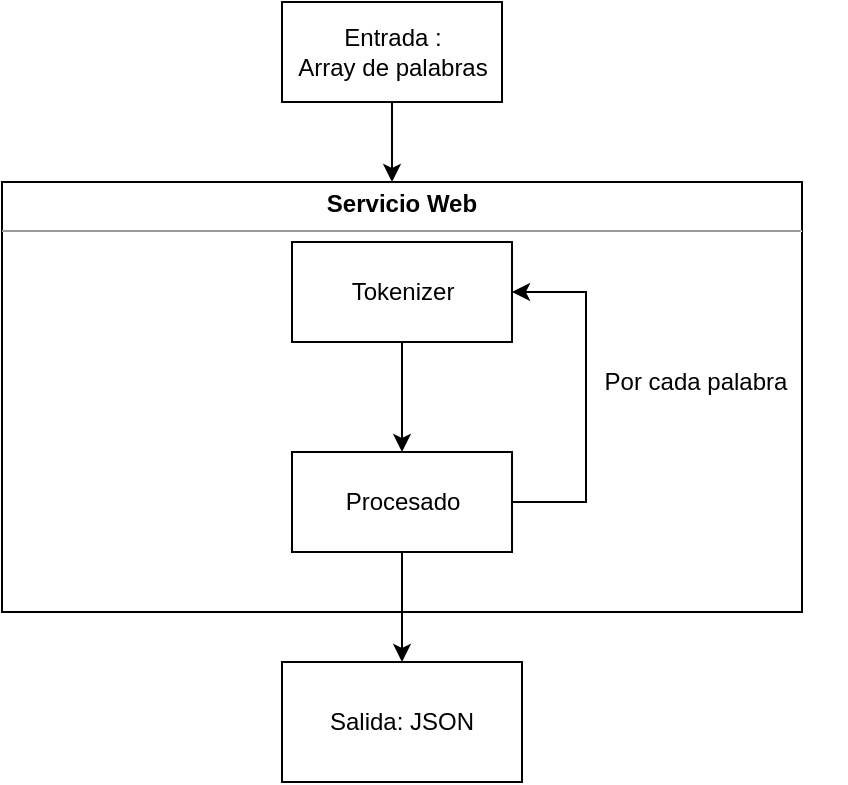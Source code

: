 <mxfile version="10.6.8" type="device"><diagram id="Gjy5n1JMEfsgpbk9Ix3n" name="Page-1"><mxGraphModel dx="1394" dy="747" grid="1" gridSize="10" guides="1" tooltips="1" connect="1" arrows="1" fold="1" page="1" pageScale="1" pageWidth="827" pageHeight="1169" math="0" shadow="0"><root><mxCell id="0"/><mxCell id="1" parent="0"/><mxCell id="ANj0clRYnpzAcMXGGtSe-2" style="edgeStyle=orthogonalEdgeStyle;rounded=0;orthogonalLoop=1;jettySize=auto;html=1;" parent="1" source="RJMMcDYganIZJ4E8drSN-1" edge="1"><mxGeometry relative="1" as="geometry"><mxPoint x="383" y="160" as="targetPoint"/></mxGeometry></mxCell><mxCell id="RJMMcDYganIZJ4E8drSN-1" value="Entrada :&lt;br&gt;Array de palabras&lt;br&gt;" style="html=1;" parent="1" vertex="1"><mxGeometry x="328" y="70" width="110" height="50" as="geometry"/></mxCell><mxCell id="ANj0clRYnpzAcMXGGtSe-5" value="Salida: JSON" style="rounded=0;whiteSpace=wrap;html=1;" parent="1" vertex="1"><mxGeometry x="328" y="400" width="120" height="60" as="geometry"/></mxCell><mxCell id="ANj0clRYnpzAcMXGGtSe-9" value="Tokenizer&lt;br&gt;" style="html=1;" parent="1" vertex="1"><mxGeometry x="333" y="190" width="110" height="50" as="geometry"/></mxCell><mxCell id="ANj0clRYnpzAcMXGGtSe-12" style="edgeStyle=orthogonalEdgeStyle;rounded=0;orthogonalLoop=1;jettySize=auto;html=1;exitX=0.5;exitY=1;exitDx=0;exitDy=0;entryX=0.5;entryY=0;entryDx=0;entryDy=0;" parent="1" source="ANj0clRYnpzAcMXGGtSe-10" target="ANj0clRYnpzAcMXGGtSe-5" edge="1"><mxGeometry relative="1" as="geometry"><mxPoint x="310" y="399" as="targetPoint"/></mxGeometry></mxCell><mxCell id="ANj0clRYnpzAcMXGGtSe-17" style="edgeStyle=orthogonalEdgeStyle;rounded=0;orthogonalLoop=1;jettySize=auto;html=1;entryX=1;entryY=0.5;entryDx=0;entryDy=0;exitX=1;exitY=0.5;exitDx=0;exitDy=0;" parent="1" source="ANj0clRYnpzAcMXGGtSe-10" target="ANj0clRYnpzAcMXGGtSe-9" edge="1"><mxGeometry relative="1" as="geometry"><mxPoint x="550" y="215" as="targetPoint"/><Array as="points"><mxPoint x="480" y="320"/><mxPoint x="480" y="215"/></Array></mxGeometry></mxCell><mxCell id="ANj0clRYnpzAcMXGGtSe-10" value="Procesado" style="html=1;" parent="1" vertex="1"><mxGeometry x="333" y="295" width="110" height="50" as="geometry"/></mxCell><mxCell id="ANj0clRYnpzAcMXGGtSe-11" value="" style="edgeStyle=orthogonalEdgeStyle;rounded=0;orthogonalLoop=1;jettySize=auto;html=1;exitX=0.5;exitY=1;exitDx=0;exitDy=0;entryX=0.5;entryY=0;entryDx=0;entryDy=0;" parent="1" source="ANj0clRYnpzAcMXGGtSe-9" target="ANj0clRYnpzAcMXGGtSe-10" edge="1"><mxGeometry relative="1" as="geometry"><mxPoint x="479" y="202" as="sourcePoint"/><mxPoint x="479" y="252" as="targetPoint"/></mxGeometry></mxCell><mxCell id="ANj0clRYnpzAcMXGGtSe-18" value="Por cada palabra" style="text;html=1;strokeColor=none;fillColor=none;align=center;verticalAlign=middle;whiteSpace=wrap;rounded=0;" parent="1" vertex="1"><mxGeometry x="460" y="250" width="150" height="20" as="geometry"/></mxCell><mxCell id="gvM2uftC3JkhcXFs-tFW-2" value="&lt;p style=&quot;margin: 0px ; margin-top: 4px ; text-align: center&quot;&gt;&lt;b&gt;Servicio Web&lt;/b&gt;&lt;/p&gt;&lt;hr size=&quot;1&quot;&gt;&lt;div style=&quot;height: 2px&quot;&gt;&lt;/div&gt;" style="verticalAlign=top;align=left;overflow=fill;fontSize=12;fontFamily=Helvetica;html=1;fillColor=none;" vertex="1" parent="1"><mxGeometry x="188" y="160" width="400" height="215" as="geometry"/></mxCell></root></mxGraphModel></diagram></mxfile>